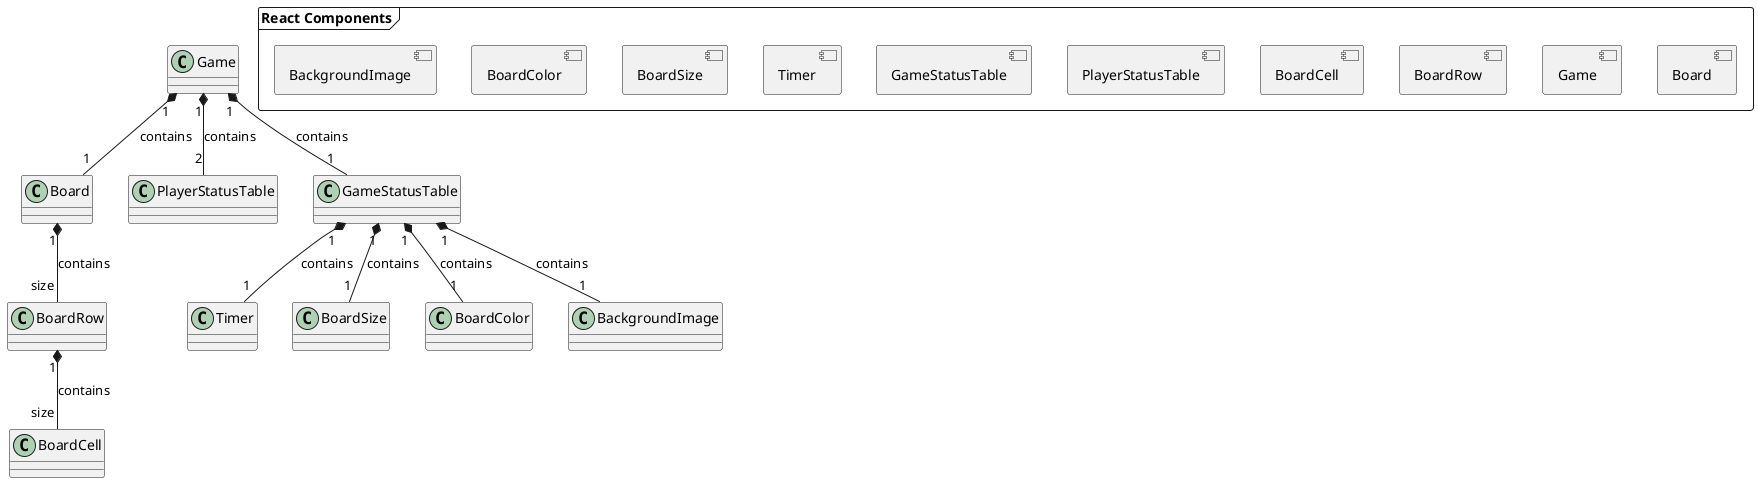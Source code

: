@startuml Game React Components

'React Components (View)'

Game "1" *-- "1" Board: contains
Board "1" *-- "size" BoardRow: contains
BoardRow "1" *-- "size" BoardCell: contains
Game "1" *-- "2" PlayerStatusTable: contains
Game "1" *-- "1" GameStatusTable: contains
GameStatusTable "1" *-- "1" Timer: contains
GameStatusTable "1" *-- "1" BoardSize: contains
GameStatusTable "1" *-- "1" BoardColor: contains
GameStatusTable "1" *-- "1" BackgroundImage: contains


frame "React Components"{
    component Board{
        ' createBoardRow(Number size)
    }

    component Game{

    }

    component BoardRow{

    }

    component BoardCell{

    }

    component PlayerStatusTable{

    }

    component GameStatusTable{

    }

    component Timer{

    }

    component BoardSize{

    }

    component BoardColor{

    }

    component BackgroundImage{

    }
}


@enduml